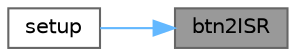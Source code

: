 digraph "btn2ISR"
{
 // INTERACTIVE_SVG=YES
 // LATEX_PDF_SIZE
  bgcolor="transparent";
  edge [fontname=Helvetica,fontsize=10,labelfontname=Helvetica,labelfontsize=10];
  node [fontname=Helvetica,fontsize=10,shape=box,height=0.2,width=0.4];
  rankdir="RL";
  Node1 [id="Node000001",label="btn2ISR",height=0.2,width=0.4,color="gray40", fillcolor="grey60", style="filled", fontcolor="black",tooltip="ISR za pritisak tipkala 2."];
  Node1 -> Node2 [id="edge1_Node000001_Node000002",dir="back",color="steelblue1",style="solid",tooltip=" "];
  Node2 [id="Node000002",label="setup",height=0.2,width=0.4,color="grey40", fillcolor="white", style="filled",URL="$da/d98/sketch_8ino.html#a4fc01d736fe50cf5b977f755b675f11d",tooltip=" "];
}
